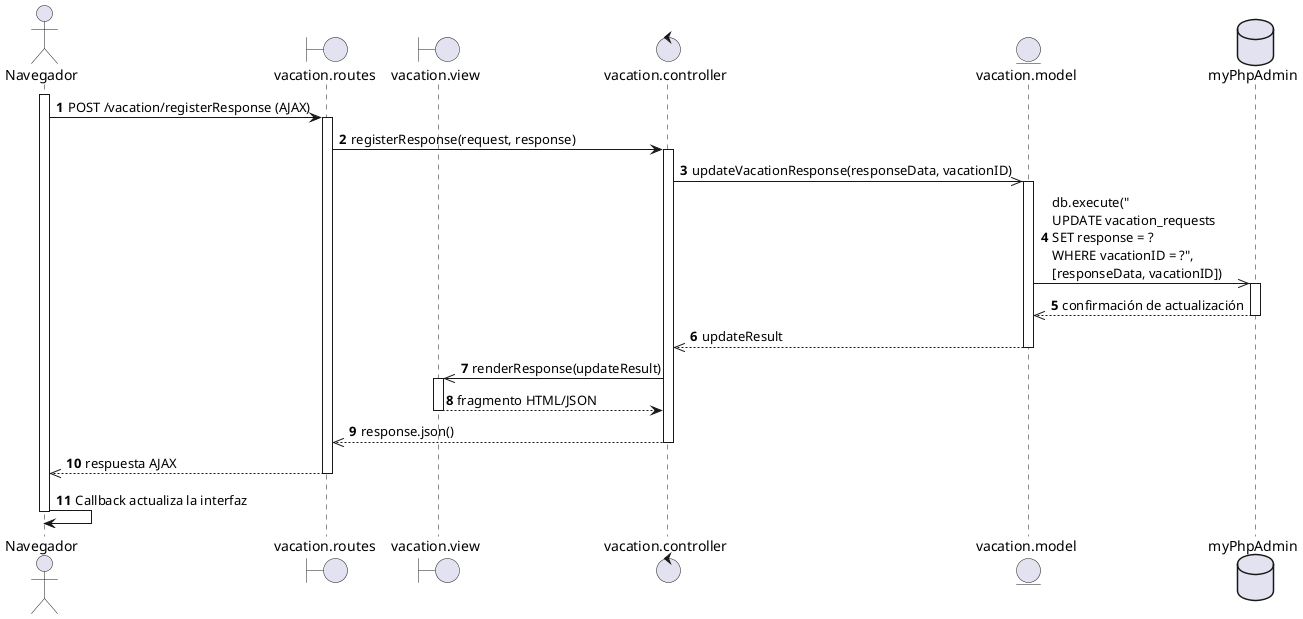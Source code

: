@startuml CU041 - Superadmin registra respuesta hacia solicitud de vacaciones de empleado - Diagrama de secuencia
actor Navegador
boundary "vacation.routes" as Routes
boundary "vacation.view" as View
control "vacation.controller" as Controller
entity "vacation.model" as Model
database "myPhpAdmin" as DB

autonumber

' El SuperAdmin (HR) envía la respuesta a través de AJAX
activate Navegador
Navegador -> Routes: POST /vacation/registerResponse (AJAX)

activate Routes
Routes -> Controller: registerResponse(request, response)
activate Controller

' El controlador actualiza la respuesta de la solicitud en el modelo
Controller ->> Model: updateVacationResponse(responseData, vacationID)
activate Model
Model ->> DB: db.execute("\nUPDATE vacation_requests \nSET response = ? \nWHERE vacationID = ?", \n[responseData, vacationID])
activate DB
DB -->> Model: confirmación de actualización
deactivate DB
Model -->> Controller: updateResult
deactivate Model

' Se prepara la respuesta para el cliente a través de la vista
Controller ->> View: renderResponse(updateResult)
activate View
View --> Controller: fragmento HTML/JSON
deactivate View

Controller -->> Routes: response.json()
deactivate Controller

Routes -->> Navegador: respuesta AJAX
deactivate Routes

Navegador -> Navegador: Callback actualiza la interfaz
deactivate Navegador

@enduml
